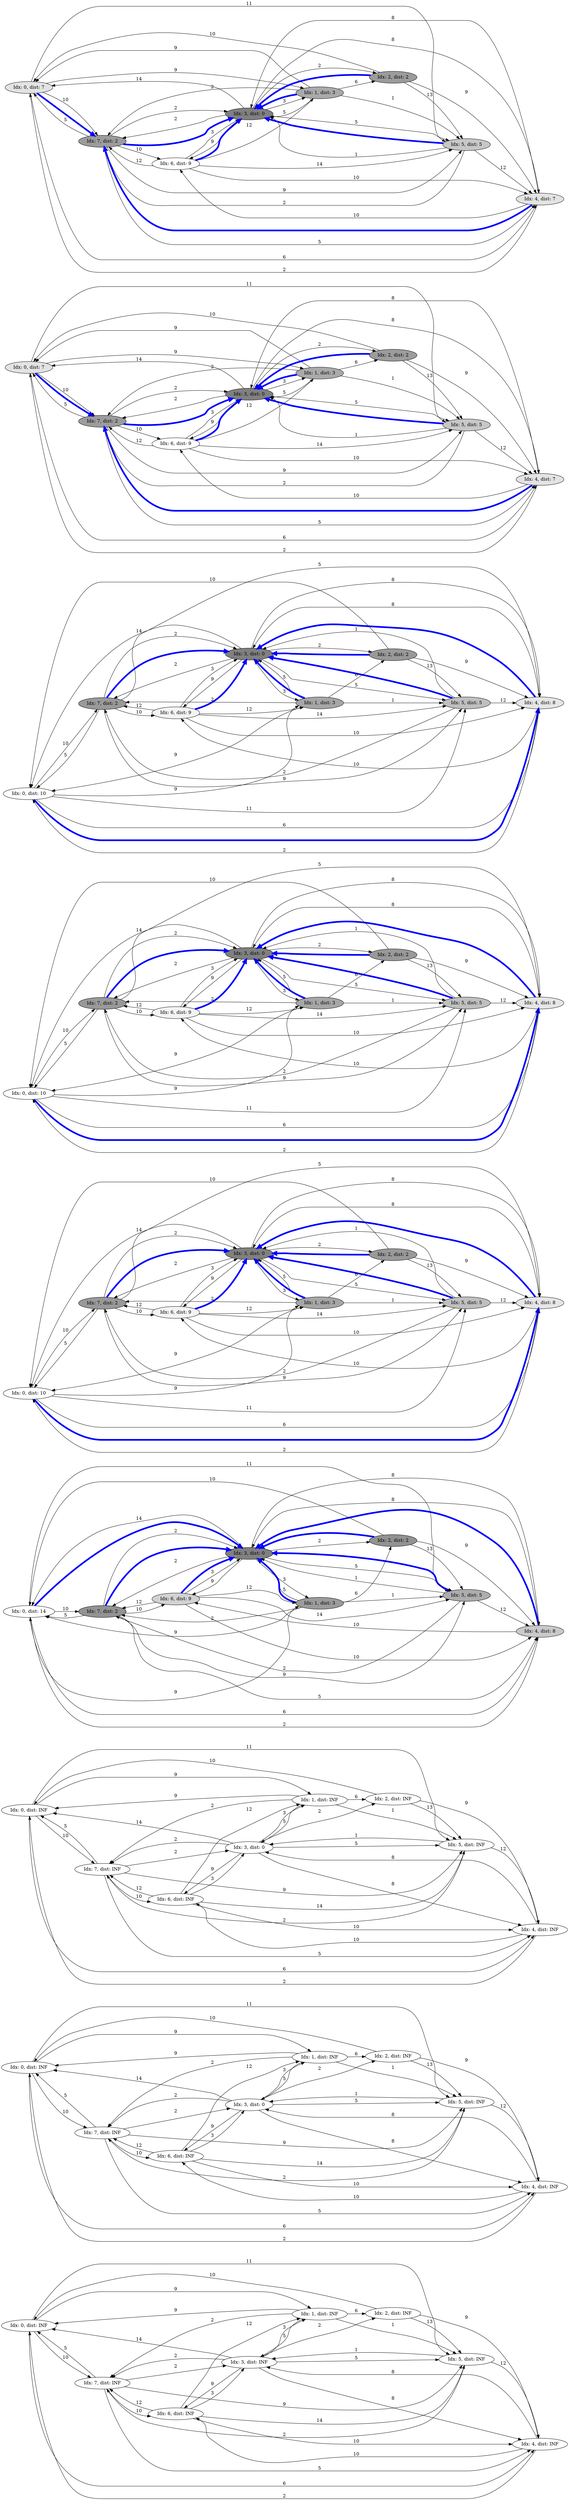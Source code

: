 digraph g
{ 
node [shape=none]
rankdir="LR"
node_0_0
[ shape = oval; fillcolor = "0.0 0.0 inf"; style=filled; label = "Idx: 0, dist: INF" ];
node_0_0 -> node_7_0 [ label="10", len=1 ]
node_0_0 -> node_5_0 [ label="11", len=1.1 ]
node_0_0 -> node_4_0 [ label="6", len=0.6 ]
node_0_0 -> node_1_0 [ label="9", len=0.9 ]
node_1_0
[ shape = oval; fillcolor = "0.0 0.0 inf"; style=filled; label = "Idx: 1, dist: INF" ];
node_1_0 -> node_7_0 [ label="2", len=0.2 ]
node_1_0 -> node_5_0 [ label="1", len=0.1 ]
node_1_0 -> node_3_0 [ label="5", len=0.5 ]
node_1_0 -> node_2_0 [ label="6", len=0.6 ]
node_1_0 -> node_0_0 [ label="9", len=0.9 ]
node_2_0
[ shape = oval; fillcolor = "0.0 0.0 inf"; style=filled; label = "Idx: 2, dist: INF" ];
node_2_0 -> node_5_0 [ label="13", len=1.3 ]
node_2_0 -> node_4_0 [ label="9", len=0.9 ]
node_2_0 -> node_0_0 [ label="10", len=1 ]
node_3_0
[ shape = oval; fillcolor = "0.0 0.0 inf"; style=filled; label = "Idx: 3, dist: INF" ];
node_3_0 -> node_7_0 [ label="2", len=0.2 ]
node_3_0 -> node_6_0 [ label="9", len=0.9 ]
node_3_0 -> node_5_0 [ label="5", len=0.5 ]
node_3_0 -> node_4_0 [ label="8", len=0.8 ]
node_3_0 -> node_2_0 [ label="2", len=0.2 ]
node_3_0 -> node_1_0 [ label="3", len=0.3 ]
node_3_0 -> node_0_0 [ label="14", len=1.4 ]
node_4_0
[ shape = oval; fillcolor = "0.0 0.0 inf"; style=filled; label = "Idx: 4, dist: INF" ];
node_4_0 -> node_6_0 [ label="10", len=1 ]
node_4_0 -> node_3_0 [ label="8", len=0.8 ]
node_4_0 -> node_0_0 [ label="2", len=0.2 ]
node_5_0
[ shape = oval; fillcolor = "0.0 0.0 inf"; style=filled; label = "Idx: 5, dist: INF" ];
node_5_0 -> node_7_0 [ label="2", len=0.2 ]
node_5_0 -> node_4_0 [ label="12", len=1.2 ]
node_5_0 -> node_3_0 [ label="1", len=0.1 ]
node_6_0
[ shape = oval; fillcolor = "0.0 0.0 inf"; style=filled; label = "Idx: 6, dist: INF" ];
node_6_0 -> node_7_0 [ label="12", len=1.2 ]
node_6_0 -> node_5_0 [ label="14", len=1.4 ]
node_6_0 -> node_4_0 [ label="10", len=1 ]
node_6_0 -> node_3_0 [ label="3", len=0.3 ]
node_6_0 -> node_1_0 [ label="12", len=1.2 ]
node_7_0
[ shape = oval; fillcolor = "0.0 0.0 inf"; style=filled; label = "Idx: 7, dist: INF" ];
node_7_0 -> node_6_0 [ label="10", len=1 ]
node_7_0 -> node_5_0 [ label="9", len=0.9 ]
node_7_0 -> node_4_0 [ label="5", len=0.5 ]
node_7_0 -> node_3_0 [ label="2", len=0.2 ]
node_7_0 -> node_0_0 [ label="5", len=0.5 ]
node_0_1
[ shape = oval; fillcolor = "0.0 0.0 inf"; style=filled; label = "Idx: 0, dist: INF" ];
node_0_1 -> node_7_1 [ label="10", len=1 ]
node_0_1 -> node_5_1 [ label="11", len=1.1 ]
node_0_1 -> node_4_1 [ label="6", len=0.6 ]
node_0_1 -> node_1_1 [ label="9", len=0.9 ]
node_1_1
[ shape = oval; fillcolor = "0.0 0.0 inf"; style=filled; label = "Idx: 1, dist: INF" ];
node_1_1 -> node_7_1 [ label="2", len=0.2 ]
node_1_1 -> node_5_1 [ label="1", len=0.1 ]
node_1_1 -> node_3_1 [ label="5", len=0.5 ]
node_1_1 -> node_2_1 [ label="6", len=0.6 ]
node_1_1 -> node_0_1 [ label="9", len=0.9 ]
node_2_1
[ shape = oval; fillcolor = "0.0 0.0 inf"; style=filled; label = "Idx: 2, dist: INF" ];
node_2_1 -> node_5_1 [ label="13", len=1.3 ]
node_2_1 -> node_4_1 [ label="9", len=0.9 ]
node_2_1 -> node_0_1 [ label="10", len=1 ]
node_3_1
[ shape = oval; fillcolor = "0.0 0.0 -nan"; style=filled; label = "Idx: 3, dist: 0" ];
node_3_1 -> node_7_1 [ label="2", len=0.2 ]
node_3_1 -> node_6_1 [ label="9", len=0.9 ]
node_3_1 -> node_5_1 [ label="5", len=0.5 ]
node_3_1 -> node_4_1 [ label="8", len=0.8 ]
node_3_1 -> node_2_1 [ label="2", len=0.2 ]
node_3_1 -> node_1_1 [ label="3", len=0.3 ]
node_3_1 -> node_0_1 [ label="14", len=1.4 ]
node_4_1
[ shape = oval; fillcolor = "0.0 0.0 inf"; style=filled; label = "Idx: 4, dist: INF" ];
node_4_1 -> node_6_1 [ label="10", len=1 ]
node_4_1 -> node_3_1 [ label="8", len=0.8 ]
node_4_1 -> node_0_1 [ label="2", len=0.2 ]
node_5_1
[ shape = oval; fillcolor = "0.0 0.0 inf"; style=filled; label = "Idx: 5, dist: INF" ];
node_5_1 -> node_7_1 [ label="2", len=0.2 ]
node_5_1 -> node_4_1 [ label="12", len=1.2 ]
node_5_1 -> node_3_1 [ label="1", len=0.1 ]
node_6_1
[ shape = oval; fillcolor = "0.0 0.0 inf"; style=filled; label = "Idx: 6, dist: INF" ];
node_6_1 -> node_7_1 [ label="12", len=1.2 ]
node_6_1 -> node_5_1 [ label="14", len=1.4 ]
node_6_1 -> node_4_1 [ label="10", len=1 ]
node_6_1 -> node_3_1 [ label="3", len=0.3 ]
node_6_1 -> node_1_1 [ label="12", len=1.2 ]
node_7_1
[ shape = oval; fillcolor = "0.0 0.0 inf"; style=filled; label = "Idx: 7, dist: INF" ];
node_7_1 -> node_6_1 [ label="10", len=1 ]
node_7_1 -> node_5_1 [ label="9", len=0.9 ]
node_7_1 -> node_4_1 [ label="5", len=0.5 ]
node_7_1 -> node_3_1 [ label="2", len=0.2 ]
node_7_1 -> node_0_1 [ label="5", len=0.5 ]
node_0_2
[ shape = oval; fillcolor = "0.0 0.0 inf"; style=filled; label = "Idx: 0, dist: INF" ];
node_0_2 -> node_7_2 [ label="10", len=1 ]
node_0_2 -> node_5_2 [ label="11", len=1.1 ]
node_0_2 -> node_4_2 [ label="6", len=0.6 ]
node_0_2 -> node_1_2 [ label="9", len=0.9 ]
node_1_2
[ shape = oval; fillcolor = "0.0 0.0 inf"; style=filled; label = "Idx: 1, dist: INF" ];
node_1_2 -> node_7_2 [ label="2", len=0.2 ]
node_1_2 -> node_5_2 [ label="1", len=0.1 ]
node_1_2 -> node_3_2 [ label="5", len=0.5 ]
node_1_2 -> node_2_2 [ label="6", len=0.6 ]
node_1_2 -> node_0_2 [ label="9", len=0.9 ]
node_2_2
[ shape = oval; fillcolor = "0.0 0.0 inf"; style=filled; label = "Idx: 2, dist: INF" ];
node_2_2 -> node_5_2 [ label="13", len=1.3 ]
node_2_2 -> node_4_2 [ label="9", len=0.9 ]
node_2_2 -> node_0_2 [ label="10", len=1 ]
node_3_2
[ shape = oval; fillcolor = "0.0 0.0 -nan"; style=filled; label = "Idx: 3, dist: 0" ];
node_3_2 -> node_7_2 [ label="2", len=0.2 ]
node_3_2 -> node_6_2 [ label="9", len=0.9 ]
node_3_2 -> node_5_2 [ label="5", len=0.5 ]
node_3_2 -> node_4_2 [ label="8", len=0.8 ]
node_3_2 -> node_2_2 [ label="2", len=0.2 ]
node_3_2 -> node_1_2 [ label="3", len=0.3 ]
node_3_2 -> node_0_2 [ label="14", len=1.4 ]
node_4_2
[ shape = oval; fillcolor = "0.0 0.0 inf"; style=filled; label = "Idx: 4, dist: INF" ];
node_4_2 -> node_6_2 [ label="10", len=1 ]
node_4_2 -> node_3_2 [ label="8", len=0.8 ]
node_4_2 -> node_0_2 [ label="2", len=0.2 ]
node_5_2
[ shape = oval; fillcolor = "0.0 0.0 inf"; style=filled; label = "Idx: 5, dist: INF" ];
node_5_2 -> node_7_2 [ label="2", len=0.2 ]
node_5_2 -> node_4_2 [ label="12", len=1.2 ]
node_5_2 -> node_3_2 [ label="1", len=0.1 ]
node_6_2
[ shape = oval; fillcolor = "0.0 0.0 inf"; style=filled; label = "Idx: 6, dist: INF" ];
node_6_2 -> node_7_2 [ label="12", len=1.2 ]
node_6_2 -> node_5_2 [ label="14", len=1.4 ]
node_6_2 -> node_4_2 [ label="10", len=1 ]
node_6_2 -> node_3_2 [ label="3", len=0.3 ]
node_6_2 -> node_1_2 [ label="12", len=1.2 ]
node_7_2
[ shape = oval; fillcolor = "0.0 0.0 inf"; style=filled; label = "Idx: 7, dist: INF" ];
node_7_2 -> node_6_2 [ label="10", len=1 ]
node_7_2 -> node_5_2 [ label="9", len=0.9 ]
node_7_2 -> node_4_2 [ label="5", len=0.5 ]
node_7_2 -> node_3_2 [ label="2", len=0.2 ]
node_7_2 -> node_0_2 [ label="5", len=0.5 ]
node_0_3
[ shape = oval; fillcolor = "0.0 0.0 1"; style=filled; label = "Idx: 0, dist: 14" ];
node_0_3 -> node_7_3 [ label="10", len=1 ]
node_0_3 -> node_5_3 [ label="11", len=1.1 ]
node_0_3 -> node_4_3 [ label="6", len=0.6 ]
node_0_3 -> node_1_3 [ label="9", len=0.9 ]
node_0_3 -> node_3_3 [ color=blue, penwidth=5, len=0.1 ]
node_1_3
[ shape = oval; fillcolor = "0.0 0.0 0.607143"; style=filled; label = "Idx: 1, dist: 3" ];
node_1_3 -> node_7_3 [ label="2", len=0.2 ]
node_1_3 -> node_5_3 [ label="1", len=0.1 ]
node_1_3 -> node_3_3 [ label="5", len=0.5 ]
node_1_3 -> node_2_3 [ label="6", len=0.6 ]
node_1_3 -> node_0_3 [ label="9", len=0.9 ]
node_1_3 -> node_3_3 [ color=blue, penwidth=5, len=0.1 ]
node_2_3
[ shape = oval; fillcolor = "0.0 0.0 0.571429"; style=filled; label = "Idx: 2, dist: 2" ];
node_2_3 -> node_5_3 [ label="13", len=1.3 ]
node_2_3 -> node_4_3 [ label="9", len=0.9 ]
node_2_3 -> node_0_3 [ label="10", len=1 ]
node_2_3 -> node_3_3 [ color=blue, penwidth=5, len=0.1 ]
node_3_3
[ shape = oval; fillcolor = "0.0 0.0 0.5"; style=filled; label = "Idx: 3, dist: 0" ];
node_3_3 -> node_7_3 [ label="2", len=0.2 ]
node_3_3 -> node_6_3 [ label="9", len=0.9 ]
node_3_3 -> node_5_3 [ label="5", len=0.5 ]
node_3_3 -> node_4_3 [ label="8", len=0.8 ]
node_3_3 -> node_2_3 [ label="2", len=0.2 ]
node_3_3 -> node_1_3 [ label="3", len=0.3 ]
node_3_3 -> node_0_3 [ label="14", len=1.4 ]
node_4_3
[ shape = oval; fillcolor = "0.0 0.0 0.785714"; style=filled; label = "Idx: 4, dist: 8" ];
node_4_3 -> node_6_3 [ label="10", len=1 ]
node_4_3 -> node_3_3 [ label="8", len=0.8 ]
node_4_3 -> node_0_3 [ label="2", len=0.2 ]
node_4_3 -> node_3_3 [ color=blue, penwidth=5, len=0.1 ]
node_5_3
[ shape = oval; fillcolor = "0.0 0.0 0.678571"; style=filled; label = "Idx: 5, dist: 5" ];
node_5_3 -> node_7_3 [ label="2", len=0.2 ]
node_5_3 -> node_4_3 [ label="12", len=1.2 ]
node_5_3 -> node_3_3 [ label="1", len=0.1 ]
node_5_3 -> node_3_3 [ color=blue, penwidth=5, len=0.1 ]
node_6_3
[ shape = oval; fillcolor = "0.0 0.0 0.821429"; style=filled; label = "Idx: 6, dist: 9" ];
node_6_3 -> node_7_3 [ label="12", len=1.2 ]
node_6_3 -> node_5_3 [ label="14", len=1.4 ]
node_6_3 -> node_4_3 [ label="10", len=1 ]
node_6_3 -> node_3_3 [ label="3", len=0.3 ]
node_6_3 -> node_1_3 [ label="12", len=1.2 ]
node_6_3 -> node_3_3 [ color=blue, penwidth=5, len=0.1 ]
node_7_3
[ shape = oval; fillcolor = "0.0 0.0 0.571429"; style=filled; label = "Idx: 7, dist: 2" ];
node_7_3 -> node_6_3 [ label="10", len=1 ]
node_7_3 -> node_5_3 [ label="9", len=0.9 ]
node_7_3 -> node_4_3 [ label="5", len=0.5 ]
node_7_3 -> node_3_3 [ label="2", len=0.2 ]
node_7_3 -> node_0_3 [ label="5", len=0.5 ]
node_7_3 -> node_3_3 [ color=blue, penwidth=5, len=0.1 ]
node_0_4
[ shape = oval; fillcolor = "0.0 0.0 1"; style=filled; label = "Idx: 0, dist: 10" ];
node_0_4 -> node_7_4 [ label="10", len=1 ]
node_0_4 -> node_5_4 [ label="11", len=1.1 ]
node_0_4 -> node_4_4 [ label="6", len=0.6 ]
node_0_4 -> node_1_4 [ label="9", len=0.9 ]
node_0_4 -> node_4_4 [ color=blue, penwidth=5, len=0.1 ]
node_1_4
[ shape = oval; fillcolor = "0.0 0.0 0.65"; style=filled; label = "Idx: 1, dist: 3" ];
node_1_4 -> node_7_4 [ label="2", len=0.2 ]
node_1_4 -> node_5_4 [ label="1", len=0.1 ]
node_1_4 -> node_3_4 [ label="5", len=0.5 ]
node_1_4 -> node_2_4 [ label="6", len=0.6 ]
node_1_4 -> node_0_4 [ label="9", len=0.9 ]
node_1_4 -> node_3_4 [ color=blue, penwidth=5, len=0.1 ]
node_2_4
[ shape = oval; fillcolor = "0.0 0.0 0.6"; style=filled; label = "Idx: 2, dist: 2" ];
node_2_4 -> node_5_4 [ label="13", len=1.3 ]
node_2_4 -> node_4_4 [ label="9", len=0.9 ]
node_2_4 -> node_0_4 [ label="10", len=1 ]
node_2_4 -> node_3_4 [ color=blue, penwidth=5, len=0.1 ]
node_3_4
[ shape = oval; fillcolor = "0.0 0.0 0.5"; style=filled; label = "Idx: 3, dist: 0" ];
node_3_4 -> node_7_4 [ label="2", len=0.2 ]
node_3_4 -> node_6_4 [ label="9", len=0.9 ]
node_3_4 -> node_5_4 [ label="5", len=0.5 ]
node_3_4 -> node_4_4 [ label="8", len=0.8 ]
node_3_4 -> node_2_4 [ label="2", len=0.2 ]
node_3_4 -> node_1_4 [ label="3", len=0.3 ]
node_3_4 -> node_0_4 [ label="14", len=1.4 ]
node_4_4
[ shape = oval; fillcolor = "0.0 0.0 0.9"; style=filled; label = "Idx: 4, dist: 8" ];
node_4_4 -> node_6_4 [ label="10", len=1 ]
node_4_4 -> node_3_4 [ label="8", len=0.8 ]
node_4_4 -> node_0_4 [ label="2", len=0.2 ]
node_4_4 -> node_3_4 [ color=blue, penwidth=5, len=0.1 ]
node_5_4
[ shape = oval; fillcolor = "0.0 0.0 0.75"; style=filled; label = "Idx: 5, dist: 5" ];
node_5_4 -> node_7_4 [ label="2", len=0.2 ]
node_5_4 -> node_4_4 [ label="12", len=1.2 ]
node_5_4 -> node_3_4 [ label="1", len=0.1 ]
node_5_4 -> node_3_4 [ color=blue, penwidth=5, len=0.1 ]
node_6_4
[ shape = oval; fillcolor = "0.0 0.0 0.95"; style=filled; label = "Idx: 6, dist: 9" ];
node_6_4 -> node_7_4 [ label="12", len=1.2 ]
node_6_4 -> node_5_4 [ label="14", len=1.4 ]
node_6_4 -> node_4_4 [ label="10", len=1 ]
node_6_4 -> node_3_4 [ label="3", len=0.3 ]
node_6_4 -> node_1_4 [ label="12", len=1.2 ]
node_6_4 -> node_3_4 [ color=blue, penwidth=5, len=0.1 ]
node_7_4
[ shape = oval; fillcolor = "0.0 0.0 0.6"; style=filled; label = "Idx: 7, dist: 2" ];
node_7_4 -> node_6_4 [ label="10", len=1 ]
node_7_4 -> node_5_4 [ label="9", len=0.9 ]
node_7_4 -> node_4_4 [ label="5", len=0.5 ]
node_7_4 -> node_3_4 [ label="2", len=0.2 ]
node_7_4 -> node_0_4 [ label="5", len=0.5 ]
node_7_4 -> node_3_4 [ color=blue, penwidth=5, len=0.1 ]
node_0_5
[ shape = oval; fillcolor = "0.0 0.0 1"; style=filled; label = "Idx: 0, dist: 10" ];
node_0_5 -> node_7_5 [ label="10", len=1 ]
node_0_5 -> node_5_5 [ label="11", len=1.1 ]
node_0_5 -> node_4_5 [ label="6", len=0.6 ]
node_0_5 -> node_1_5 [ label="9", len=0.9 ]
node_0_5 -> node_4_5 [ color=blue, penwidth=5, len=0.1 ]
node_1_5
[ shape = oval; fillcolor = "0.0 0.0 0.65"; style=filled; label = "Idx: 1, dist: 3" ];
node_1_5 -> node_7_5 [ label="2", len=0.2 ]
node_1_5 -> node_5_5 [ label="1", len=0.1 ]
node_1_5 -> node_3_5 [ label="5", len=0.5 ]
node_1_5 -> node_2_5 [ label="6", len=0.6 ]
node_1_5 -> node_0_5 [ label="9", len=0.9 ]
node_1_5 -> node_3_5 [ color=blue, penwidth=5, len=0.1 ]
node_2_5
[ shape = oval; fillcolor = "0.0 0.0 0.6"; style=filled; label = "Idx: 2, dist: 2" ];
node_2_5 -> node_5_5 [ label="13", len=1.3 ]
node_2_5 -> node_4_5 [ label="9", len=0.9 ]
node_2_5 -> node_0_5 [ label="10", len=1 ]
node_2_5 -> node_3_5 [ color=blue, penwidth=5, len=0.1 ]
node_3_5
[ shape = oval; fillcolor = "0.0 0.0 0.5"; style=filled; label = "Idx: 3, dist: 0" ];
node_3_5 -> node_7_5 [ label="2", len=0.2 ]
node_3_5 -> node_6_5 [ label="9", len=0.9 ]
node_3_5 -> node_5_5 [ label="5", len=0.5 ]
node_3_5 -> node_4_5 [ label="8", len=0.8 ]
node_3_5 -> node_2_5 [ label="2", len=0.2 ]
node_3_5 -> node_1_5 [ label="3", len=0.3 ]
node_3_5 -> node_0_5 [ label="14", len=1.4 ]
node_4_5
[ shape = oval; fillcolor = "0.0 0.0 0.9"; style=filled; label = "Idx: 4, dist: 8" ];
node_4_5 -> node_6_5 [ label="10", len=1 ]
node_4_5 -> node_3_5 [ label="8", len=0.8 ]
node_4_5 -> node_0_5 [ label="2", len=0.2 ]
node_4_5 -> node_3_5 [ color=blue, penwidth=5, len=0.1 ]
node_5_5
[ shape = oval; fillcolor = "0.0 0.0 0.75"; style=filled; label = "Idx: 5, dist: 5" ];
node_5_5 -> node_7_5 [ label="2", len=0.2 ]
node_5_5 -> node_4_5 [ label="12", len=1.2 ]
node_5_5 -> node_3_5 [ label="1", len=0.1 ]
node_5_5 -> node_3_5 [ color=blue, penwidth=5, len=0.1 ]
node_6_5
[ shape = oval; fillcolor = "0.0 0.0 0.95"; style=filled; label = "Idx: 6, dist: 9" ];
node_6_5 -> node_7_5 [ label="12", len=1.2 ]
node_6_5 -> node_5_5 [ label="14", len=1.4 ]
node_6_5 -> node_4_5 [ label="10", len=1 ]
node_6_5 -> node_3_5 [ label="3", len=0.3 ]
node_6_5 -> node_1_5 [ label="12", len=1.2 ]
node_6_5 -> node_3_5 [ color=blue, penwidth=5, len=0.1 ]
node_7_5
[ shape = oval; fillcolor = "0.0 0.0 0.6"; style=filled; label = "Idx: 7, dist: 2" ];
node_7_5 -> node_6_5 [ label="10", len=1 ]
node_7_5 -> node_5_5 [ label="9", len=0.9 ]
node_7_5 -> node_4_5 [ label="5", len=0.5 ]
node_7_5 -> node_3_5 [ label="2", len=0.2 ]
node_7_5 -> node_0_5 [ label="5", len=0.5 ]
node_7_5 -> node_3_5 [ color=blue, penwidth=5, len=0.1 ]
node_0_6
[ shape = oval; fillcolor = "0.0 0.0 1"; style=filled; label = "Idx: 0, dist: 10" ];
node_0_6 -> node_7_6 [ label="10", len=1 ]
node_0_6 -> node_5_6 [ label="11", len=1.1 ]
node_0_6 -> node_4_6 [ label="6", len=0.6 ]
node_0_6 -> node_1_6 [ label="9", len=0.9 ]
node_0_6 -> node_4_6 [ color=blue, penwidth=5, len=0.1 ]
node_1_6
[ shape = oval; fillcolor = "0.0 0.0 0.65"; style=filled; label = "Idx: 1, dist: 3" ];
node_1_6 -> node_7_6 [ label="2", len=0.2 ]
node_1_6 -> node_5_6 [ label="1", len=0.1 ]
node_1_6 -> node_3_6 [ label="5", len=0.5 ]
node_1_6 -> node_2_6 [ label="6", len=0.6 ]
node_1_6 -> node_0_6 [ label="9", len=0.9 ]
node_1_6 -> node_3_6 [ color=blue, penwidth=5, len=0.1 ]
node_2_6
[ shape = oval; fillcolor = "0.0 0.0 0.6"; style=filled; label = "Idx: 2, dist: 2" ];
node_2_6 -> node_5_6 [ label="13", len=1.3 ]
node_2_6 -> node_4_6 [ label="9", len=0.9 ]
node_2_6 -> node_0_6 [ label="10", len=1 ]
node_2_6 -> node_3_6 [ color=blue, penwidth=5, len=0.1 ]
node_3_6
[ shape = oval; fillcolor = "0.0 0.0 0.5"; style=filled; label = "Idx: 3, dist: 0" ];
node_3_6 -> node_7_6 [ label="2", len=0.2 ]
node_3_6 -> node_6_6 [ label="9", len=0.9 ]
node_3_6 -> node_5_6 [ label="5", len=0.5 ]
node_3_6 -> node_4_6 [ label="8", len=0.8 ]
node_3_6 -> node_2_6 [ label="2", len=0.2 ]
node_3_6 -> node_1_6 [ label="3", len=0.3 ]
node_3_6 -> node_0_6 [ label="14", len=1.4 ]
node_4_6
[ shape = oval; fillcolor = "0.0 0.0 0.9"; style=filled; label = "Idx: 4, dist: 8" ];
node_4_6 -> node_6_6 [ label="10", len=1 ]
node_4_6 -> node_3_6 [ label="8", len=0.8 ]
node_4_6 -> node_0_6 [ label="2", len=0.2 ]
node_4_6 -> node_3_6 [ color=blue, penwidth=5, len=0.1 ]
node_5_6
[ shape = oval; fillcolor = "0.0 0.0 0.75"; style=filled; label = "Idx: 5, dist: 5" ];
node_5_6 -> node_7_6 [ label="2", len=0.2 ]
node_5_6 -> node_4_6 [ label="12", len=1.2 ]
node_5_6 -> node_3_6 [ label="1", len=0.1 ]
node_5_6 -> node_3_6 [ color=blue, penwidth=5, len=0.1 ]
node_6_6
[ shape = oval; fillcolor = "0.0 0.0 0.95"; style=filled; label = "Idx: 6, dist: 9" ];
node_6_6 -> node_7_6 [ label="12", len=1.2 ]
node_6_6 -> node_5_6 [ label="14", len=1.4 ]
node_6_6 -> node_4_6 [ label="10", len=1 ]
node_6_6 -> node_3_6 [ label="3", len=0.3 ]
node_6_6 -> node_1_6 [ label="12", len=1.2 ]
node_6_6 -> node_3_6 [ color=blue, penwidth=5, len=0.1 ]
node_7_6
[ shape = oval; fillcolor = "0.0 0.0 0.6"; style=filled; label = "Idx: 7, dist: 2" ];
node_7_6 -> node_6_6 [ label="10", len=1 ]
node_7_6 -> node_5_6 [ label="9", len=0.9 ]
node_7_6 -> node_4_6 [ label="5", len=0.5 ]
node_7_6 -> node_3_6 [ label="2", len=0.2 ]
node_7_6 -> node_0_6 [ label="5", len=0.5 ]
node_7_6 -> node_3_6 [ color=blue, penwidth=5, len=0.1 ]
node_0_7
[ shape = oval; fillcolor = "0.0 0.0 0.888889"; style=filled; label = "Idx: 0, dist: 7" ];
node_0_7 -> node_7_7 [ label="10", len=1 ]
node_0_7 -> node_5_7 [ label="11", len=1.1 ]
node_0_7 -> node_4_7 [ label="6", len=0.6 ]
node_0_7 -> node_1_7 [ label="9", len=0.9 ]
node_0_7 -> node_7_7 [ color=blue, penwidth=5, len=0.1 ]
node_1_7
[ shape = oval; fillcolor = "0.0 0.0 0.666667"; style=filled; label = "Idx: 1, dist: 3" ];
node_1_7 -> node_7_7 [ label="2", len=0.2 ]
node_1_7 -> node_5_7 [ label="1", len=0.1 ]
node_1_7 -> node_3_7 [ label="5", len=0.5 ]
node_1_7 -> node_2_7 [ label="6", len=0.6 ]
node_1_7 -> node_0_7 [ label="9", len=0.9 ]
node_1_7 -> node_3_7 [ color=blue, penwidth=5, len=0.1 ]
node_2_7
[ shape = oval; fillcolor = "0.0 0.0 0.611111"; style=filled; label = "Idx: 2, dist: 2" ];
node_2_7 -> node_5_7 [ label="13", len=1.3 ]
node_2_7 -> node_4_7 [ label="9", len=0.9 ]
node_2_7 -> node_0_7 [ label="10", len=1 ]
node_2_7 -> node_3_7 [ color=blue, penwidth=5, len=0.1 ]
node_3_7
[ shape = oval; fillcolor = "0.0 0.0 0.5"; style=filled; label = "Idx: 3, dist: 0" ];
node_3_7 -> node_7_7 [ label="2", len=0.2 ]
node_3_7 -> node_6_7 [ label="9", len=0.9 ]
node_3_7 -> node_5_7 [ label="5", len=0.5 ]
node_3_7 -> node_4_7 [ label="8", len=0.8 ]
node_3_7 -> node_2_7 [ label="2", len=0.2 ]
node_3_7 -> node_1_7 [ label="3", len=0.3 ]
node_3_7 -> node_0_7 [ label="14", len=1.4 ]
node_4_7
[ shape = oval; fillcolor = "0.0 0.0 0.888889"; style=filled; label = "Idx: 4, dist: 7" ];
node_4_7 -> node_6_7 [ label="10", len=1 ]
node_4_7 -> node_3_7 [ label="8", len=0.8 ]
node_4_7 -> node_0_7 [ label="2", len=0.2 ]
node_4_7 -> node_7_7 [ color=blue, penwidth=5, len=0.1 ]
node_5_7
[ shape = oval; fillcolor = "0.0 0.0 0.777778"; style=filled; label = "Idx: 5, dist: 5" ];
node_5_7 -> node_7_7 [ label="2", len=0.2 ]
node_5_7 -> node_4_7 [ label="12", len=1.2 ]
node_5_7 -> node_3_7 [ label="1", len=0.1 ]
node_5_7 -> node_3_7 [ color=blue, penwidth=5, len=0.1 ]
node_6_7
[ shape = oval; fillcolor = "0.0 0.0 1"; style=filled; label = "Idx: 6, dist: 9" ];
node_6_7 -> node_7_7 [ label="12", len=1.2 ]
node_6_7 -> node_5_7 [ label="14", len=1.4 ]
node_6_7 -> node_4_7 [ label="10", len=1 ]
node_6_7 -> node_3_7 [ label="3", len=0.3 ]
node_6_7 -> node_1_7 [ label="12", len=1.2 ]
node_6_7 -> node_3_7 [ color=blue, penwidth=5, len=0.1 ]
node_7_7
[ shape = oval; fillcolor = "0.0 0.0 0.611111"; style=filled; label = "Idx: 7, dist: 2" ];
node_7_7 -> node_6_7 [ label="10", len=1 ]
node_7_7 -> node_5_7 [ label="9", len=0.9 ]
node_7_7 -> node_4_7 [ label="5", len=0.5 ]
node_7_7 -> node_3_7 [ label="2", len=0.2 ]
node_7_7 -> node_0_7 [ label="5", len=0.5 ]
node_7_7 -> node_3_7 [ color=blue, penwidth=5, len=0.1 ]
node_0_8
[ shape = oval; fillcolor = "0.0 0.0 0.888889"; style=filled; label = "Idx: 0, dist: 7" ];
node_0_8 -> node_7_8 [ label="10", len=1 ]
node_0_8 -> node_5_8 [ label="11", len=1.1 ]
node_0_8 -> node_4_8 [ label="6", len=0.6 ]
node_0_8 -> node_1_8 [ label="9", len=0.9 ]
node_0_8 -> node_7_8 [ color=blue, penwidth=5, len=0.1 ]
node_1_8
[ shape = oval; fillcolor = "0.0 0.0 0.666667"; style=filled; label = "Idx: 1, dist: 3" ];
node_1_8 -> node_7_8 [ label="2", len=0.2 ]
node_1_8 -> node_5_8 [ label="1", len=0.1 ]
node_1_8 -> node_3_8 [ label="5", len=0.5 ]
node_1_8 -> node_2_8 [ label="6", len=0.6 ]
node_1_8 -> node_0_8 [ label="9", len=0.9 ]
node_1_8 -> node_3_8 [ color=blue, penwidth=5, len=0.1 ]
node_2_8
[ shape = oval; fillcolor = "0.0 0.0 0.611111"; style=filled; label = "Idx: 2, dist: 2" ];
node_2_8 -> node_5_8 [ label="13", len=1.3 ]
node_2_8 -> node_4_8 [ label="9", len=0.9 ]
node_2_8 -> node_0_8 [ label="10", len=1 ]
node_2_8 -> node_3_8 [ color=blue, penwidth=5, len=0.1 ]
node_3_8
[ shape = oval; fillcolor = "0.0 0.0 0.5"; style=filled; label = "Idx: 3, dist: 0" ];
node_3_8 -> node_7_8 [ label="2", len=0.2 ]
node_3_8 -> node_6_8 [ label="9", len=0.9 ]
node_3_8 -> node_5_8 [ label="5", len=0.5 ]
node_3_8 -> node_4_8 [ label="8", len=0.8 ]
node_3_8 -> node_2_8 [ label="2", len=0.2 ]
node_3_8 -> node_1_8 [ label="3", len=0.3 ]
node_3_8 -> node_0_8 [ label="14", len=1.4 ]
node_4_8
[ shape = oval; fillcolor = "0.0 0.0 0.888889"; style=filled; label = "Idx: 4, dist: 7" ];
node_4_8 -> node_6_8 [ label="10", len=1 ]
node_4_8 -> node_3_8 [ label="8", len=0.8 ]
node_4_8 -> node_0_8 [ label="2", len=0.2 ]
node_4_8 -> node_7_8 [ color=blue, penwidth=5, len=0.1 ]
node_5_8
[ shape = oval; fillcolor = "0.0 0.0 0.777778"; style=filled; label = "Idx: 5, dist: 5" ];
node_5_8 -> node_7_8 [ label="2", len=0.2 ]
node_5_8 -> node_4_8 [ label="12", len=1.2 ]
node_5_8 -> node_3_8 [ label="1", len=0.1 ]
node_5_8 -> node_3_8 [ color=blue, penwidth=5, len=0.1 ]
node_6_8
[ shape = oval; fillcolor = "0.0 0.0 1"; style=filled; label = "Idx: 6, dist: 9" ];
node_6_8 -> node_7_8 [ label="12", len=1.2 ]
node_6_8 -> node_5_8 [ label="14", len=1.4 ]
node_6_8 -> node_4_8 [ label="10", len=1 ]
node_6_8 -> node_3_8 [ label="3", len=0.3 ]
node_6_8 -> node_1_8 [ label="12", len=1.2 ]
node_6_8 -> node_3_8 [ color=blue, penwidth=5, len=0.1 ]
node_7_8
[ shape = oval; fillcolor = "0.0 0.0 0.611111"; style=filled; label = "Idx: 7, dist: 2" ];
node_7_8 -> node_6_8 [ label="10", len=1 ]
node_7_8 -> node_5_8 [ label="9", len=0.9 ]
node_7_8 -> node_4_8 [ label="5", len=0.5 ]
node_7_8 -> node_3_8 [ label="2", len=0.2 ]
node_7_8 -> node_0_8 [ label="5", len=0.5 ]
node_7_8 -> node_3_8 [ color=blue, penwidth=5, len=0.1 ]
}

